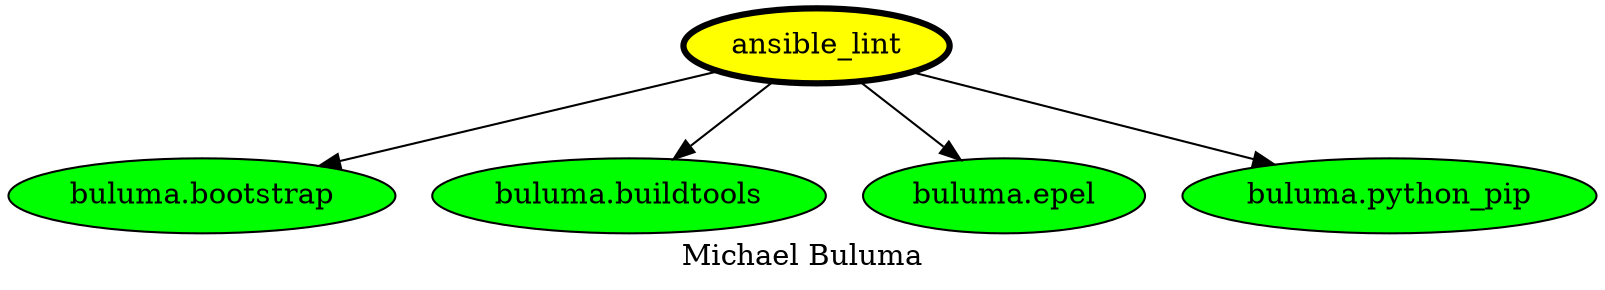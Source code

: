 digraph PhiloDilemma {
  label = "Michael Buluma" ;
  overlap=false
  {
    "ansible_lint" [fillcolor=yellow style=filled penwidth=3]
    "buluma.bootstrap" [fillcolor=green style=filled]
    "buluma.buildtools" [fillcolor=green style=filled]
    "buluma.epel" [fillcolor=green style=filled]
    "buluma.python_pip" [fillcolor=green style=filled]
  }
  "ansible_lint" -> "buluma.bootstrap"
  "ansible_lint" -> "buluma.buildtools"
  "ansible_lint" -> "buluma.epel"
  "ansible_lint" -> "buluma.python_pip"
}
